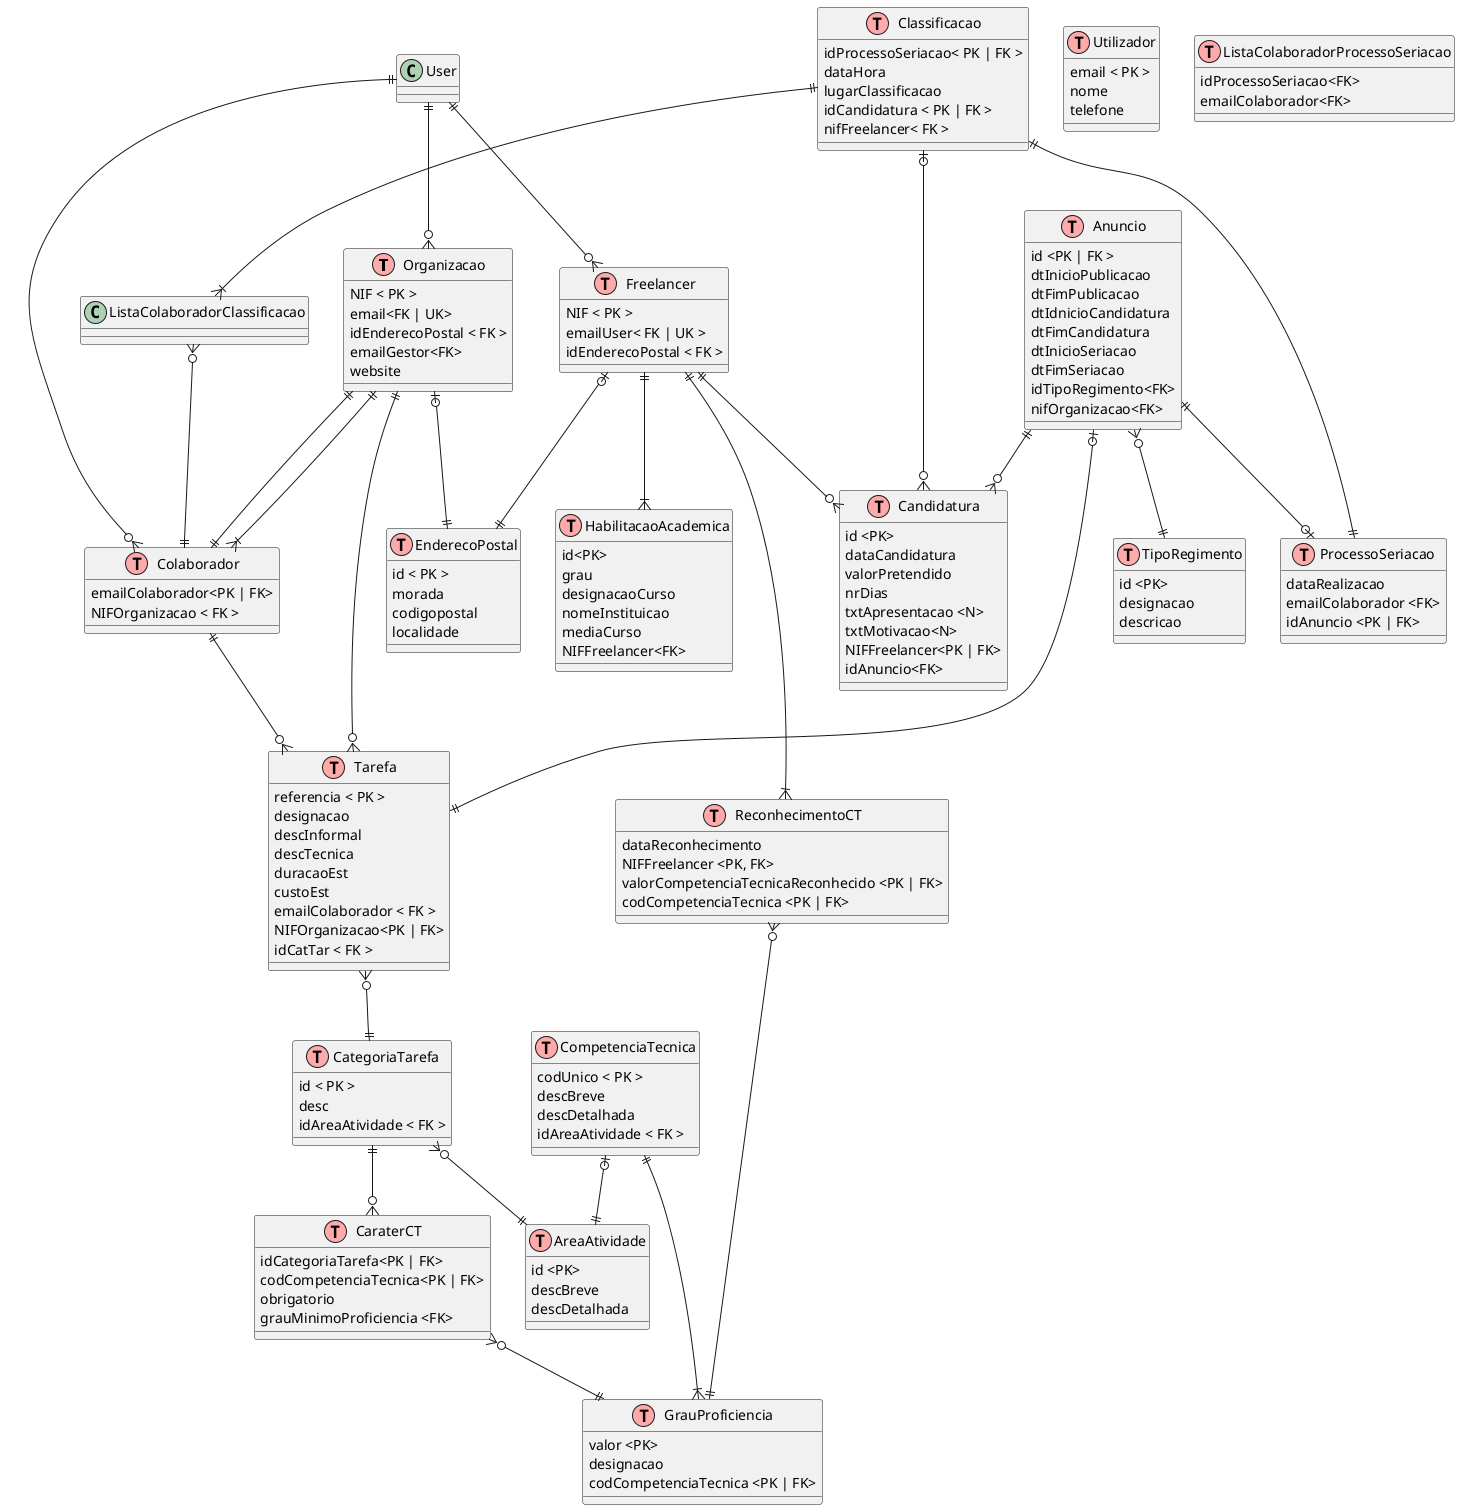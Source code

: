 @startuml

!define table(x) class x << (T,#FFAAAA) >>


table(Organizacao)  {
  NIF < PK >
  email<FK | UK>
  idEnderecoPostal < FK >
  emailGestor<FK>
  website
}

table(Colaborador){
    emailColaborador<PK | FK>
    NIFOrganizacao < FK >
}

table(EnderecoPostal){
    id < PK >
    morada
    codigopostal
    localidade
}

table(Tarefa){
    referencia < PK >
    designacao
    descInformal
    descTecnica
    duracaoEst
    custoEst
    emailColaborador < FK >
    NIFOrganizacao<PK | FK>
    idCatTar < FK >
}

table(Utilizador){
    email < PK >
    nome
    telefone
}

table(Freelancer){
    NIF < PK >
    emailUser< FK | UK >
    idEnderecoPostal < FK >
}

table(CategoriaTarefa){
    id < PK > 
    desc
    idAreaAtividade < FK >
}

table(CompetenciaTecnica){
    codUnico < PK >
    descBreve
    descDetalhada
    idAreaAtividade < FK > 
}


table(Anuncio){
    id <PK | FK >
    dtInicioPublicacao
    dtFimPublicacao
    dtIdnicioCandidatura
    dtFimCandidatura
    dtInicioSeriacao
    dtFimSeriacao
    idTipoRegimento<FK>
    nifOrganizacao<FK>
}


table(AreaAtividade){
    id <PK>
    descBreve
    descDetalhada
}

table(GrauProficiencia){
    valor <PK>
    designacao
    codCompetenciaTecnica <PK | FK>
}


table(HabilitacaoAcademica){
    id<PK>
    grau
    designacaoCurso
    nomeInstituicao
    mediaCurso
    NIFFreelancer<FK>
}

table(TipoRegimento){
    id <PK>
    designacao
    descricao
}

table(CaraterCT){ 
    idCategoriaTarefa<PK | FK>
    codCompetenciaTecnica<PK | FK>
    obrigatorio
    grauMinimoProficiencia <FK>
}

table(ReconhecimentoCT){
    dataReconhecimento
    NIFFreelancer <PK, FK>
    valorCompetenciaTecnicaReconhecido <PK | FK>
    codCompetenciaTecnica <PK | FK>
}

table(ProcessoSeriacao){
    dataRealizacao
    emailColaborador <FK>
    idAnuncio <PK | FK>
}

table(Classificacao){
    idProcessoSeriacao< PK | FK >
    dataHora
    lugarClassificacao
    idCandidatura < PK | FK >
    nifFreelancer< FK >
}

table(ListaColaboradorProcessoSeriacao){
    idProcessoSeriacao<FK>
    emailColaborador<FK>
}

table(Candidatura){
    id <PK>
    dataCandidatura
    valorPretendido
    nrDias
    txtApresentacao <N>
    txtMotivacao<N>
    NIFFreelancer<PK | FK>
    idAnuncio<FK>
}

User ||--o{ Colaborador
User ||--o{ Freelancer
User ||--o{ Organizacao

Organizacao ||--o{ Tarefa
Classificacao |o--o{ Candidatura
Classificacao ||--|{ ListaColaboradorClassificacao
ListaColaboradorClassificacao }o--|| Colaborador
Classificacao ||--|| ProcessoSeriacao
Anuncio ||--o| ProcessoSeriacao
Colaborador ||--o{ Tarefa
Freelancer ||--o{ Candidatura
Freelancer |o--|| EnderecoPostal
Freelancer ||--|{ ReconhecimentoCT
ReconhecimentoCT }o--|| GrauProficiencia
Organizacao|o--|| EnderecoPostal
Organizacao ||--|| Colaborador
Organizacao ||--|{ Colaborador
Freelancer ||--|{ HabilitacaoAcademica
CompetenciaTecnica |o--|| AreaAtividade
CompetenciaTecnica ||--|{ GrauProficiencia
CategoriaTarefa }o--|| AreaAtividade
Tarefa }o--|| CategoriaTarefa
Anuncio ||--o{ Candidatura
Anuncio }o--|| TipoRegimento
CategoriaTarefa ||--o{ CaraterCT
CaraterCT }o--||GrauProficiencia
Anuncio |o--|| Tarefa
@enduml